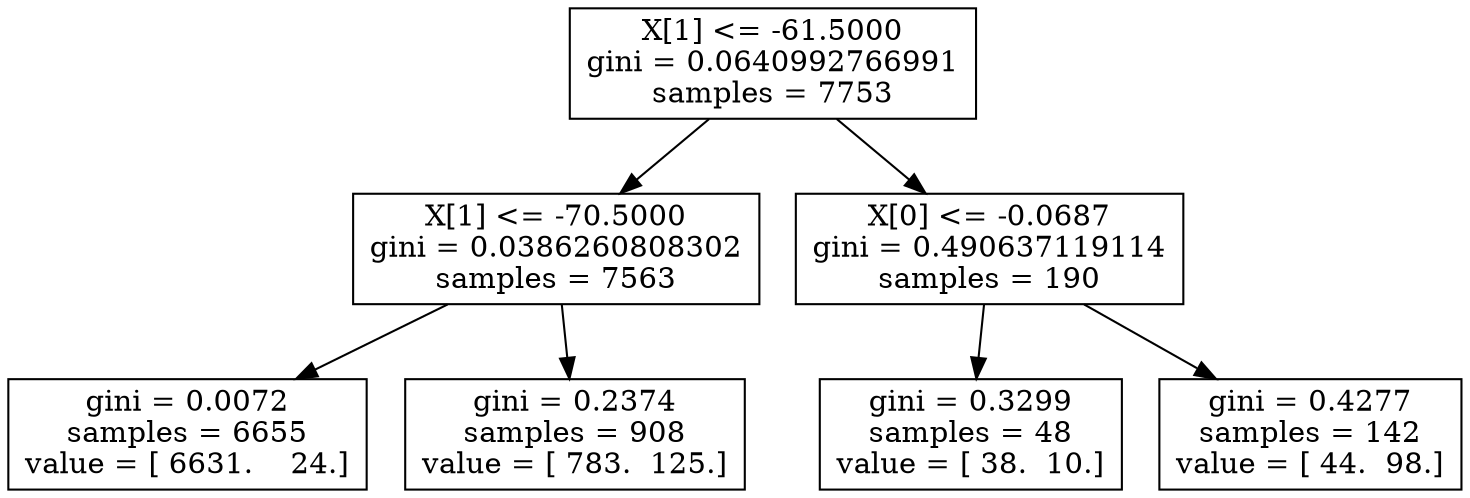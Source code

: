 digraph Tree {
0 [label="X[1] <= -61.5000\ngini = 0.0640992766991\nsamples = 7753", shape="box"] ;
1 [label="X[1] <= -70.5000\ngini = 0.0386260808302\nsamples = 7563", shape="box"] ;
0 -> 1 ;
2 [label="gini = 0.0072\nsamples = 6655\nvalue = [ 6631.    24.]", shape="box"] ;
1 -> 2 ;
3 [label="gini = 0.2374\nsamples = 908\nvalue = [ 783.  125.]", shape="box"] ;
1 -> 3 ;
4 [label="X[0] <= -0.0687\ngini = 0.490637119114\nsamples = 190", shape="box"] ;
0 -> 4 ;
5 [label="gini = 0.3299\nsamples = 48\nvalue = [ 38.  10.]", shape="box"] ;
4 -> 5 ;
6 [label="gini = 0.4277\nsamples = 142\nvalue = [ 44.  98.]", shape="box"] ;
4 -> 6 ;
}